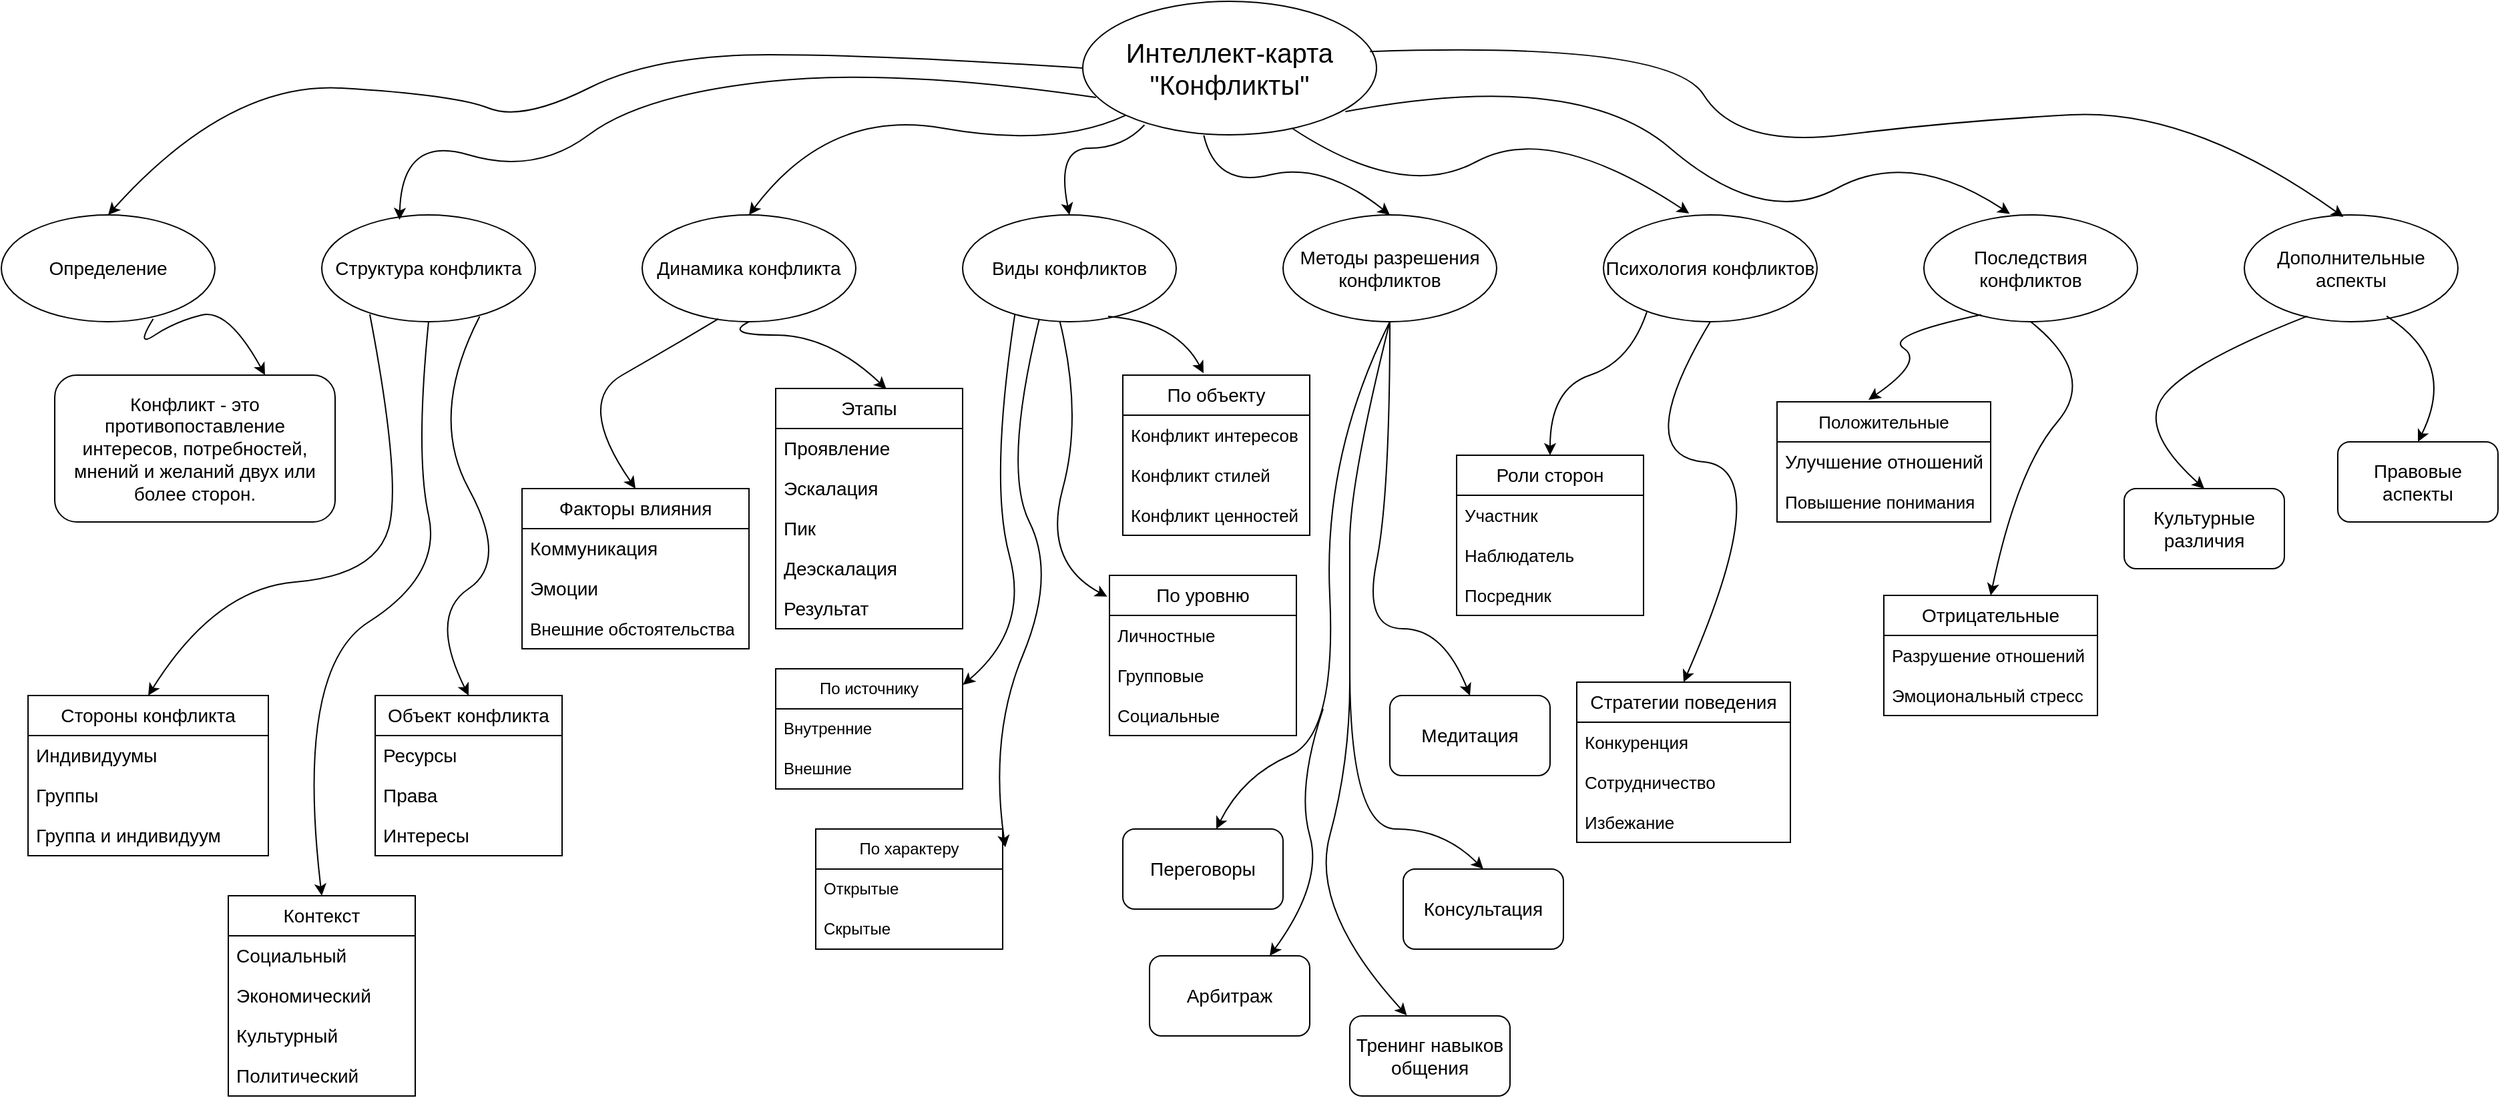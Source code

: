 <mxfile version="24.8.6">
  <diagram name="Страница — 1" id="paIcE8BOBFpO9ypmZAjZ">
    <mxGraphModel dx="2133" dy="1197" grid="1" gridSize="10" guides="1" tooltips="1" connect="1" arrows="1" fold="1" page="1" pageScale="1" pageWidth="1920" pageHeight="1200" math="0" shadow="0">
      <root>
        <mxCell id="0" />
        <mxCell id="1" parent="0" />
        <mxCell id="0v92rCCNr9GchGNWvFpu-1" value="&lt;font style=&quot;font-size: 20px;&quot;&gt;Интеллект-карта&lt;/font&gt;&lt;div style=&quot;font-size: 20px;&quot;&gt;&lt;font style=&quot;font-size: 20px;&quot;&gt;&quot;Конфликты&quot;&lt;/font&gt;&lt;/div&gt;" style="ellipse;whiteSpace=wrap;html=1;" vertex="1" parent="1">
          <mxGeometry x="850" width="220" height="100" as="geometry" />
        </mxCell>
        <mxCell id="0v92rCCNr9GchGNWvFpu-2" value="&lt;div style=&quot;font-size: 14px;&quot;&gt;&lt;span style=&quot;background-color: initial; font-size: 14px;&quot;&gt;Определение&lt;/span&gt;&lt;br style=&quot;font-size: 14px;&quot;&gt;&lt;/div&gt;" style="ellipse;whiteSpace=wrap;html=1;fontSize=14;" vertex="1" parent="1">
          <mxGeometry x="40" y="160" width="160" height="80" as="geometry" />
        </mxCell>
        <mxCell id="0v92rCCNr9GchGNWvFpu-3" value="" style="curved=1;endArrow=classic;html=1;rounded=0;exitX=0;exitY=0.5;exitDx=0;exitDy=0;entryX=0.5;entryY=0;entryDx=0;entryDy=0;" edge="1" parent="1" source="0v92rCCNr9GchGNWvFpu-1" target="0v92rCCNr9GchGNWvFpu-2">
          <mxGeometry width="50" height="50" relative="1" as="geometry">
            <mxPoint x="760" y="460" as="sourcePoint" />
            <mxPoint x="810" y="410" as="targetPoint" />
            <Array as="points">
              <mxPoint x="700" y="40" />
              <mxPoint x="530" y="40" />
              <mxPoint x="430" y="90" />
              <mxPoint x="380" y="70" />
              <mxPoint x="210" y="60" />
            </Array>
          </mxGeometry>
        </mxCell>
        <mxCell id="0v92rCCNr9GchGNWvFpu-4" value="&lt;span style=&quot;background-color: initial; font-size: 14px;&quot;&gt;Структура конфликта&lt;/span&gt;" style="ellipse;whiteSpace=wrap;html=1;fontSize=14;" vertex="1" parent="1">
          <mxGeometry x="280" y="160" width="160" height="80" as="geometry" />
        </mxCell>
        <mxCell id="0v92rCCNr9GchGNWvFpu-5" value="Динамика конфликта" style="ellipse;whiteSpace=wrap;html=1;fontSize=14;" vertex="1" parent="1">
          <mxGeometry x="520" y="160" width="160" height="80" as="geometry" />
        </mxCell>
        <mxCell id="0v92rCCNr9GchGNWvFpu-6" value="Виды конфликтов" style="ellipse;whiteSpace=wrap;html=1;fontSize=14;" vertex="1" parent="1">
          <mxGeometry x="760" y="160" width="160" height="80" as="geometry" />
        </mxCell>
        <mxCell id="0v92rCCNr9GchGNWvFpu-7" value="Методы разрешения конфликтов" style="ellipse;whiteSpace=wrap;html=1;fontSize=14;" vertex="1" parent="1">
          <mxGeometry x="1000" y="160" width="160" height="80" as="geometry" />
        </mxCell>
        <mxCell id="0v92rCCNr9GchGNWvFpu-8" value="Психология конфликтов" style="ellipse;whiteSpace=wrap;html=1;fontSize=14;" vertex="1" parent="1">
          <mxGeometry x="1240" y="160" width="160" height="80" as="geometry" />
        </mxCell>
        <mxCell id="0v92rCCNr9GchGNWvFpu-9" value="Последствия конфликтов" style="ellipse;whiteSpace=wrap;html=1;fontSize=14;" vertex="1" parent="1">
          <mxGeometry x="1480" y="160" width="160" height="80" as="geometry" />
        </mxCell>
        <mxCell id="0v92rCCNr9GchGNWvFpu-10" value="Дополнительные аспекты" style="ellipse;whiteSpace=wrap;html=1;fontSize=14;" vertex="1" parent="1">
          <mxGeometry x="1720" y="160" width="160" height="80" as="geometry" />
        </mxCell>
        <mxCell id="0v92rCCNr9GchGNWvFpu-11" value="Конфликт - это противопоставление интересов, потребностей, мнений и желаний двух или более сторон." style="rounded=1;whiteSpace=wrap;html=1;fontSize=14;" vertex="1" parent="1">
          <mxGeometry x="80" y="280" width="210" height="110" as="geometry" />
        </mxCell>
        <mxCell id="0v92rCCNr9GchGNWvFpu-12" value="" style="curved=1;endArrow=classic;html=1;rounded=0;exitX=0.711;exitY=0.973;exitDx=0;exitDy=0;exitPerimeter=0;entryX=0.75;entryY=0;entryDx=0;entryDy=0;fontSize=14;" edge="1" parent="1" source="0v92rCCNr9GchGNWvFpu-2" target="0v92rCCNr9GchGNWvFpu-11">
          <mxGeometry width="50" height="50" relative="1" as="geometry">
            <mxPoint x="510" y="440" as="sourcePoint" />
            <mxPoint x="560" y="390" as="targetPoint" />
            <Array as="points">
              <mxPoint x="140" y="260" />
              <mxPoint x="170" y="240" />
              <mxPoint x="210" y="230" />
            </Array>
          </mxGeometry>
        </mxCell>
        <mxCell id="0v92rCCNr9GchGNWvFpu-13" value="Стороны конфликта" style="swimlane;fontStyle=0;childLayout=stackLayout;horizontal=1;startSize=30;horizontalStack=0;resizeParent=1;resizeParentMax=0;resizeLast=0;collapsible=1;marginBottom=0;whiteSpace=wrap;html=1;fontSize=14;" vertex="1" parent="1">
          <mxGeometry x="60" y="520" width="180" height="120" as="geometry" />
        </mxCell>
        <mxCell id="0v92rCCNr9GchGNWvFpu-14" value="Индивидуумы" style="text;strokeColor=none;fillColor=none;align=left;verticalAlign=middle;spacingLeft=4;spacingRight=4;overflow=hidden;points=[[0,0.5],[1,0.5]];portConstraint=eastwest;rotatable=0;whiteSpace=wrap;html=1;fontSize=14;" vertex="1" parent="0v92rCCNr9GchGNWvFpu-13">
          <mxGeometry y="30" width="180" height="30" as="geometry" />
        </mxCell>
        <mxCell id="0v92rCCNr9GchGNWvFpu-15" value="Группы" style="text;strokeColor=none;fillColor=none;align=left;verticalAlign=middle;spacingLeft=4;spacingRight=4;overflow=hidden;points=[[0,0.5],[1,0.5]];portConstraint=eastwest;rotatable=0;whiteSpace=wrap;html=1;fontSize=14;" vertex="1" parent="0v92rCCNr9GchGNWvFpu-13">
          <mxGeometry y="60" width="180" height="30" as="geometry" />
        </mxCell>
        <mxCell id="0v92rCCNr9GchGNWvFpu-16" value="Группа и индивидуум" style="text;strokeColor=none;fillColor=none;align=left;verticalAlign=middle;spacingLeft=4;spacingRight=4;overflow=hidden;points=[[0,0.5],[1,0.5]];portConstraint=eastwest;rotatable=0;whiteSpace=wrap;html=1;fontSize=14;" vertex="1" parent="0v92rCCNr9GchGNWvFpu-13">
          <mxGeometry y="90" width="180" height="30" as="geometry" />
        </mxCell>
        <mxCell id="0v92rCCNr9GchGNWvFpu-17" value="Объект конфликта" style="swimlane;fontStyle=0;childLayout=stackLayout;horizontal=1;startSize=30;horizontalStack=0;resizeParent=1;resizeParentMax=0;resizeLast=0;collapsible=1;marginBottom=0;whiteSpace=wrap;html=1;fontSize=14;" vertex="1" parent="1">
          <mxGeometry x="320" y="520" width="140" height="120" as="geometry" />
        </mxCell>
        <mxCell id="0v92rCCNr9GchGNWvFpu-18" value="Ресурсы" style="text;strokeColor=none;fillColor=none;align=left;verticalAlign=middle;spacingLeft=4;spacingRight=4;overflow=hidden;points=[[0,0.5],[1,0.5]];portConstraint=eastwest;rotatable=0;whiteSpace=wrap;html=1;fontSize=14;" vertex="1" parent="0v92rCCNr9GchGNWvFpu-17">
          <mxGeometry y="30" width="140" height="30" as="geometry" />
        </mxCell>
        <mxCell id="0v92rCCNr9GchGNWvFpu-19" value="Права" style="text;strokeColor=none;fillColor=none;align=left;verticalAlign=middle;spacingLeft=4;spacingRight=4;overflow=hidden;points=[[0,0.5],[1,0.5]];portConstraint=eastwest;rotatable=0;whiteSpace=wrap;html=1;fontSize=14;" vertex="1" parent="0v92rCCNr9GchGNWvFpu-17">
          <mxGeometry y="60" width="140" height="30" as="geometry" />
        </mxCell>
        <mxCell id="0v92rCCNr9GchGNWvFpu-20" value="Интересы" style="text;strokeColor=none;fillColor=none;align=left;verticalAlign=middle;spacingLeft=4;spacingRight=4;overflow=hidden;points=[[0,0.5],[1,0.5]];portConstraint=eastwest;rotatable=0;whiteSpace=wrap;html=1;fontSize=14;" vertex="1" parent="0v92rCCNr9GchGNWvFpu-17">
          <mxGeometry y="90" width="140" height="30" as="geometry" />
        </mxCell>
        <mxCell id="0v92rCCNr9GchGNWvFpu-21" value="Контекст" style="swimlane;fontStyle=0;childLayout=stackLayout;horizontal=1;startSize=30;horizontalStack=0;resizeParent=1;resizeParentMax=0;resizeLast=0;collapsible=1;marginBottom=0;whiteSpace=wrap;html=1;fontSize=14;" vertex="1" parent="1">
          <mxGeometry x="210" y="670" width="140" height="150" as="geometry" />
        </mxCell>
        <mxCell id="0v92rCCNr9GchGNWvFpu-22" value="Социальный" style="text;strokeColor=none;fillColor=none;align=left;verticalAlign=middle;spacingLeft=4;spacingRight=4;overflow=hidden;points=[[0,0.5],[1,0.5]];portConstraint=eastwest;rotatable=0;whiteSpace=wrap;html=1;fontSize=14;" vertex="1" parent="0v92rCCNr9GchGNWvFpu-21">
          <mxGeometry y="30" width="140" height="30" as="geometry" />
        </mxCell>
        <mxCell id="0v92rCCNr9GchGNWvFpu-23" value="Экономический" style="text;strokeColor=none;fillColor=none;align=left;verticalAlign=middle;spacingLeft=4;spacingRight=4;overflow=hidden;points=[[0,0.5],[1,0.5]];portConstraint=eastwest;rotatable=0;whiteSpace=wrap;html=1;fontSize=14;" vertex="1" parent="0v92rCCNr9GchGNWvFpu-21">
          <mxGeometry y="60" width="140" height="30" as="geometry" />
        </mxCell>
        <mxCell id="0v92rCCNr9GchGNWvFpu-24" value="Культурный" style="text;strokeColor=none;fillColor=none;align=left;verticalAlign=middle;spacingLeft=4;spacingRight=4;overflow=hidden;points=[[0,0.5],[1,0.5]];portConstraint=eastwest;rotatable=0;whiteSpace=wrap;html=1;fontSize=14;" vertex="1" parent="0v92rCCNr9GchGNWvFpu-21">
          <mxGeometry y="90" width="140" height="30" as="geometry" />
        </mxCell>
        <mxCell id="0v92rCCNr9GchGNWvFpu-27" value="Политический" style="text;strokeColor=none;fillColor=none;align=left;verticalAlign=middle;spacingLeft=4;spacingRight=4;overflow=hidden;points=[[0,0.5],[1,0.5]];portConstraint=eastwest;rotatable=0;whiteSpace=wrap;html=1;fontSize=14;" vertex="1" parent="0v92rCCNr9GchGNWvFpu-21">
          <mxGeometry y="120" width="140" height="30" as="geometry" />
        </mxCell>
        <mxCell id="0v92rCCNr9GchGNWvFpu-28" value="" style="curved=1;endArrow=classic;html=1;rounded=0;exitX=0.225;exitY=0.931;exitDx=0;exitDy=0;entryX=0.5;entryY=0;entryDx=0;entryDy=0;exitPerimeter=0;fontSize=14;" edge="1" parent="1" source="0v92rCCNr9GchGNWvFpu-4" target="0v92rCCNr9GchGNWvFpu-13">
          <mxGeometry width="50" height="50" relative="1" as="geometry">
            <mxPoint x="510" y="600" as="sourcePoint" />
            <mxPoint x="560" y="550" as="targetPoint" />
            <Array as="points">
              <mxPoint x="340" y="360" />
              <mxPoint x="320" y="430" />
              <mxPoint x="200" y="440" />
            </Array>
          </mxGeometry>
        </mxCell>
        <mxCell id="0v92rCCNr9GchGNWvFpu-29" value="" style="curved=1;endArrow=classic;html=1;rounded=0;exitX=0.739;exitY=0.952;exitDx=0;exitDy=0;entryX=0.5;entryY=0;entryDx=0;entryDy=0;exitPerimeter=0;fontSize=14;" edge="1" parent="1" source="0v92rCCNr9GchGNWvFpu-4" target="0v92rCCNr9GchGNWvFpu-17">
          <mxGeometry width="50" height="50" relative="1" as="geometry">
            <mxPoint x="350" y="250" as="sourcePoint" />
            <mxPoint x="180" y="530" as="targetPoint" />
            <Array as="points">
              <mxPoint x="360" y="310" />
              <mxPoint x="420" y="420" />
              <mxPoint x="360" y="460" />
            </Array>
          </mxGeometry>
        </mxCell>
        <mxCell id="0v92rCCNr9GchGNWvFpu-30" value="" style="curved=1;endArrow=classic;html=1;rounded=0;exitX=0.5;exitY=1;exitDx=0;exitDy=0;entryX=0.5;entryY=0;entryDx=0;entryDy=0;fontSize=14;" edge="1" parent="1" source="0v92rCCNr9GchGNWvFpu-4" target="0v92rCCNr9GchGNWvFpu-21">
          <mxGeometry width="50" height="50" relative="1" as="geometry">
            <mxPoint x="379" y="246" as="sourcePoint" />
            <mxPoint x="400" y="530" as="targetPoint" />
            <Array as="points">
              <mxPoint x="350" y="340" />
              <mxPoint x="370" y="430" />
              <mxPoint x="260" y="500" />
            </Array>
          </mxGeometry>
        </mxCell>
        <mxCell id="0v92rCCNr9GchGNWvFpu-31" value="" style="curved=1;endArrow=classic;html=1;rounded=0;exitX=0.045;exitY=0.72;exitDx=0;exitDy=0;entryX=0.364;entryY=0.046;entryDx=0;entryDy=0;exitPerimeter=0;entryPerimeter=0;" edge="1" parent="1" source="0v92rCCNr9GchGNWvFpu-1" target="0v92rCCNr9GchGNWvFpu-4">
          <mxGeometry width="50" height="50" relative="1" as="geometry">
            <mxPoint x="910" y="50" as="sourcePoint" />
            <mxPoint x="110" y="170" as="targetPoint" />
            <Array as="points">
              <mxPoint x="710" y="50" />
              <mxPoint x="520" y="70" />
              <mxPoint x="440" y="130" />
              <mxPoint x="340" y="100" />
            </Array>
          </mxGeometry>
        </mxCell>
        <mxCell id="0v92rCCNr9GchGNWvFpu-32" value="Этапы" style="swimlane;fontStyle=0;childLayout=stackLayout;horizontal=1;startSize=30;horizontalStack=0;resizeParent=1;resizeParentMax=0;resizeLast=0;collapsible=1;marginBottom=0;whiteSpace=wrap;html=1;fontSize=14;" vertex="1" parent="1">
          <mxGeometry x="620" y="290" width="140" height="180" as="geometry" />
        </mxCell>
        <mxCell id="0v92rCCNr9GchGNWvFpu-33" value="Проявление" style="text;strokeColor=none;fillColor=none;align=left;verticalAlign=middle;spacingLeft=4;spacingRight=4;overflow=hidden;points=[[0,0.5],[1,0.5]];portConstraint=eastwest;rotatable=0;whiteSpace=wrap;html=1;fontSize=14;" vertex="1" parent="0v92rCCNr9GchGNWvFpu-32">
          <mxGeometry y="30" width="140" height="30" as="geometry" />
        </mxCell>
        <mxCell id="0v92rCCNr9GchGNWvFpu-34" value="Эскалация" style="text;strokeColor=none;fillColor=none;align=left;verticalAlign=middle;spacingLeft=4;spacingRight=4;overflow=hidden;points=[[0,0.5],[1,0.5]];portConstraint=eastwest;rotatable=0;whiteSpace=wrap;html=1;fontSize=14;" vertex="1" parent="0v92rCCNr9GchGNWvFpu-32">
          <mxGeometry y="60" width="140" height="30" as="geometry" />
        </mxCell>
        <mxCell id="0v92rCCNr9GchGNWvFpu-35" value="Пик" style="text;strokeColor=none;fillColor=none;align=left;verticalAlign=middle;spacingLeft=4;spacingRight=4;overflow=hidden;points=[[0,0.5],[1,0.5]];portConstraint=eastwest;rotatable=0;whiteSpace=wrap;html=1;fontSize=14;" vertex="1" parent="0v92rCCNr9GchGNWvFpu-32">
          <mxGeometry y="90" width="140" height="30" as="geometry" />
        </mxCell>
        <mxCell id="0v92rCCNr9GchGNWvFpu-37" value="Деэскалация" style="text;strokeColor=none;fillColor=none;align=left;verticalAlign=middle;spacingLeft=4;spacingRight=4;overflow=hidden;points=[[0,0.5],[1,0.5]];portConstraint=eastwest;rotatable=0;whiteSpace=wrap;html=1;fontSize=14;" vertex="1" parent="0v92rCCNr9GchGNWvFpu-32">
          <mxGeometry y="120" width="140" height="30" as="geometry" />
        </mxCell>
        <mxCell id="0v92rCCNr9GchGNWvFpu-36" value="Результат" style="text;strokeColor=none;fillColor=none;align=left;verticalAlign=middle;spacingLeft=4;spacingRight=4;overflow=hidden;points=[[0,0.5],[1,0.5]];portConstraint=eastwest;rotatable=0;whiteSpace=wrap;html=1;fontSize=14;" vertex="1" parent="0v92rCCNr9GchGNWvFpu-32">
          <mxGeometry y="150" width="140" height="30" as="geometry" />
        </mxCell>
        <mxCell id="0v92rCCNr9GchGNWvFpu-38" value="Факторы влияния" style="swimlane;fontStyle=0;childLayout=stackLayout;horizontal=1;startSize=30;horizontalStack=0;resizeParent=1;resizeParentMax=0;resizeLast=0;collapsible=1;marginBottom=0;whiteSpace=wrap;html=1;fontSize=14;" vertex="1" parent="1">
          <mxGeometry x="430" y="365" width="170" height="120" as="geometry">
            <mxRectangle x="430" y="365" width="150" height="30" as="alternateBounds" />
          </mxGeometry>
        </mxCell>
        <mxCell id="0v92rCCNr9GchGNWvFpu-39" value="Коммуникация" style="text;strokeColor=none;fillColor=none;align=left;verticalAlign=middle;spacingLeft=4;spacingRight=4;overflow=hidden;points=[[0,0.5],[1,0.5]];portConstraint=eastwest;rotatable=0;whiteSpace=wrap;html=1;fontSize=14;" vertex="1" parent="0v92rCCNr9GchGNWvFpu-38">
          <mxGeometry y="30" width="170" height="30" as="geometry" />
        </mxCell>
        <mxCell id="0v92rCCNr9GchGNWvFpu-40" value="Эмоции" style="text;strokeColor=none;fillColor=none;align=left;verticalAlign=middle;spacingLeft=4;spacingRight=4;overflow=hidden;points=[[0,0.5],[1,0.5]];portConstraint=eastwest;rotatable=0;whiteSpace=wrap;html=1;fontSize=14;" vertex="1" parent="0v92rCCNr9GchGNWvFpu-38">
          <mxGeometry y="60" width="170" height="30" as="geometry" />
        </mxCell>
        <mxCell id="0v92rCCNr9GchGNWvFpu-41" value="Внешние обстоятельства" style="text;strokeColor=none;fillColor=none;align=left;verticalAlign=middle;spacingLeft=4;spacingRight=4;overflow=hidden;points=[[0,0.5],[1,0.5]];portConstraint=eastwest;rotatable=0;whiteSpace=wrap;html=1;fontSize=13;" vertex="1" parent="0v92rCCNr9GchGNWvFpu-38">
          <mxGeometry y="90" width="170" height="30" as="geometry" />
        </mxCell>
        <mxCell id="0v92rCCNr9GchGNWvFpu-42" value="" style="curved=1;endArrow=classic;html=1;rounded=0;entryX=0.5;entryY=0;entryDx=0;entryDy=0;exitX=0.357;exitY=0.973;exitDx=0;exitDy=0;exitPerimeter=0;fontSize=14;" edge="1" parent="1" source="0v92rCCNr9GchGNWvFpu-5" target="0v92rCCNr9GchGNWvFpu-38">
          <mxGeometry width="50" height="50" relative="1" as="geometry">
            <mxPoint x="510" y="520" as="sourcePoint" />
            <mxPoint x="560" y="470" as="targetPoint" />
            <Array as="points">
              <mxPoint x="540" y="260" />
              <mxPoint x="470" y="300" />
            </Array>
          </mxGeometry>
        </mxCell>
        <mxCell id="0v92rCCNr9GchGNWvFpu-43" value="" style="curved=1;endArrow=classic;html=1;rounded=0;entryX=0.592;entryY=0.002;entryDx=0;entryDy=0;exitX=0.5;exitY=1;exitDx=0;exitDy=0;entryPerimeter=0;fontSize=14;" edge="1" parent="1" source="0v92rCCNr9GchGNWvFpu-5" target="0v92rCCNr9GchGNWvFpu-32">
          <mxGeometry width="50" height="50" relative="1" as="geometry">
            <mxPoint x="573" y="248" as="sourcePoint" />
            <mxPoint x="510" y="375" as="targetPoint" />
            <Array as="points">
              <mxPoint x="580" y="250" />
              <mxPoint x="660" y="250" />
            </Array>
          </mxGeometry>
        </mxCell>
        <mxCell id="0v92rCCNr9GchGNWvFpu-44" value="" style="curved=1;endArrow=classic;html=1;rounded=0;entryX=0.5;entryY=0;entryDx=0;entryDy=0;exitX=0;exitY=1;exitDx=0;exitDy=0;" edge="1" parent="1" source="0v92rCCNr9GchGNWvFpu-1" target="0v92rCCNr9GchGNWvFpu-5">
          <mxGeometry width="50" height="50" relative="1" as="geometry">
            <mxPoint x="510" y="520" as="sourcePoint" />
            <mxPoint x="560" y="470" as="targetPoint" />
            <Array as="points">
              <mxPoint x="830" y="110" />
              <mxPoint x="660" y="80" />
            </Array>
          </mxGeometry>
        </mxCell>
        <mxCell id="0v92rCCNr9GchGNWvFpu-46" value="По источнику" style="swimlane;fontStyle=0;childLayout=stackLayout;horizontal=1;startSize=30;horizontalStack=0;resizeParent=1;resizeParentMax=0;resizeLast=0;collapsible=1;marginBottom=0;whiteSpace=wrap;html=1;" vertex="1" parent="1">
          <mxGeometry x="620" y="500" width="140" height="90" as="geometry" />
        </mxCell>
        <mxCell id="0v92rCCNr9GchGNWvFpu-47" value="Внутренние" style="text;strokeColor=none;fillColor=none;align=left;verticalAlign=middle;spacingLeft=4;spacingRight=4;overflow=hidden;points=[[0,0.5],[1,0.5]];portConstraint=eastwest;rotatable=0;whiteSpace=wrap;html=1;" vertex="1" parent="0v92rCCNr9GchGNWvFpu-46">
          <mxGeometry y="30" width="140" height="30" as="geometry" />
        </mxCell>
        <mxCell id="0v92rCCNr9GchGNWvFpu-48" value="Внешние" style="text;strokeColor=none;fillColor=none;align=left;verticalAlign=middle;spacingLeft=4;spacingRight=4;overflow=hidden;points=[[0,0.5],[1,0.5]];portConstraint=eastwest;rotatable=0;whiteSpace=wrap;html=1;" vertex="1" parent="0v92rCCNr9GchGNWvFpu-46">
          <mxGeometry y="60" width="140" height="30" as="geometry" />
        </mxCell>
        <mxCell id="0v92rCCNr9GchGNWvFpu-50" value="По объекту" style="swimlane;fontStyle=0;childLayout=stackLayout;horizontal=1;startSize=30;horizontalStack=0;resizeParent=1;resizeParentMax=0;resizeLast=0;collapsible=1;marginBottom=0;whiteSpace=wrap;html=1;fontSize=14;" vertex="1" parent="1">
          <mxGeometry x="880" y="280" width="140" height="120" as="geometry" />
        </mxCell>
        <mxCell id="0v92rCCNr9GchGNWvFpu-51" value="Конфликт интересов" style="text;strokeColor=none;fillColor=none;align=left;verticalAlign=middle;spacingLeft=4;spacingRight=4;overflow=hidden;points=[[0,0.5],[1,0.5]];portConstraint=eastwest;rotatable=0;whiteSpace=wrap;html=1;fontSize=13;" vertex="1" parent="0v92rCCNr9GchGNWvFpu-50">
          <mxGeometry y="30" width="140" height="30" as="geometry" />
        </mxCell>
        <mxCell id="0v92rCCNr9GchGNWvFpu-52" value="Конфликт стилей" style="text;strokeColor=none;fillColor=none;align=left;verticalAlign=middle;spacingLeft=4;spacingRight=4;overflow=hidden;points=[[0,0.5],[1,0.5]];portConstraint=eastwest;rotatable=0;whiteSpace=wrap;html=1;fontSize=13;" vertex="1" parent="0v92rCCNr9GchGNWvFpu-50">
          <mxGeometry y="60" width="140" height="30" as="geometry" />
        </mxCell>
        <mxCell id="0v92rCCNr9GchGNWvFpu-53" value="Конфликт ценностей" style="text;strokeColor=none;fillColor=none;align=left;verticalAlign=middle;spacingLeft=4;spacingRight=4;overflow=hidden;points=[[0,0.5],[1,0.5]];portConstraint=eastwest;rotatable=0;whiteSpace=wrap;html=1;fontSize=13;" vertex="1" parent="0v92rCCNr9GchGNWvFpu-50">
          <mxGeometry y="90" width="140" height="30" as="geometry" />
        </mxCell>
        <mxCell id="0v92rCCNr9GchGNWvFpu-54" value="По уровню" style="swimlane;fontStyle=0;childLayout=stackLayout;horizontal=1;startSize=30;horizontalStack=0;resizeParent=1;resizeParentMax=0;resizeLast=0;collapsible=1;marginBottom=0;whiteSpace=wrap;html=1;fontSize=14;" vertex="1" parent="1">
          <mxGeometry x="870" y="430" width="140" height="120" as="geometry" />
        </mxCell>
        <mxCell id="0v92rCCNr9GchGNWvFpu-55" value="Личностные" style="text;strokeColor=none;fillColor=none;align=left;verticalAlign=middle;spacingLeft=4;spacingRight=4;overflow=hidden;points=[[0,0.5],[1,0.5]];portConstraint=eastwest;rotatable=0;whiteSpace=wrap;html=1;fontSize=13;" vertex="1" parent="0v92rCCNr9GchGNWvFpu-54">
          <mxGeometry y="30" width="140" height="30" as="geometry" />
        </mxCell>
        <mxCell id="0v92rCCNr9GchGNWvFpu-56" value="Групповые" style="text;strokeColor=none;fillColor=none;align=left;verticalAlign=middle;spacingLeft=4;spacingRight=4;overflow=hidden;points=[[0,0.5],[1,0.5]];portConstraint=eastwest;rotatable=0;whiteSpace=wrap;html=1;fontSize=13;" vertex="1" parent="0v92rCCNr9GchGNWvFpu-54">
          <mxGeometry y="60" width="140" height="30" as="geometry" />
        </mxCell>
        <mxCell id="0v92rCCNr9GchGNWvFpu-57" value="Социальные" style="text;strokeColor=none;fillColor=none;align=left;verticalAlign=middle;spacingLeft=4;spacingRight=4;overflow=hidden;points=[[0,0.5],[1,0.5]];portConstraint=eastwest;rotatable=0;whiteSpace=wrap;html=1;fontSize=13;" vertex="1" parent="0v92rCCNr9GchGNWvFpu-54">
          <mxGeometry y="90" width="140" height="30" as="geometry" />
        </mxCell>
        <mxCell id="0v92rCCNr9GchGNWvFpu-58" value="По характеру" style="swimlane;fontStyle=0;childLayout=stackLayout;horizontal=1;startSize=30;horizontalStack=0;resizeParent=1;resizeParentMax=0;resizeLast=0;collapsible=1;marginBottom=0;whiteSpace=wrap;html=1;" vertex="1" parent="1">
          <mxGeometry x="650" y="620" width="140" height="90" as="geometry" />
        </mxCell>
        <mxCell id="0v92rCCNr9GchGNWvFpu-59" value="Открытые" style="text;strokeColor=none;fillColor=none;align=left;verticalAlign=middle;spacingLeft=4;spacingRight=4;overflow=hidden;points=[[0,0.5],[1,0.5]];portConstraint=eastwest;rotatable=0;whiteSpace=wrap;html=1;" vertex="1" parent="0v92rCCNr9GchGNWvFpu-58">
          <mxGeometry y="30" width="140" height="30" as="geometry" />
        </mxCell>
        <mxCell id="0v92rCCNr9GchGNWvFpu-60" value="Скрытые" style="text;strokeColor=none;fillColor=none;align=left;verticalAlign=middle;spacingLeft=4;spacingRight=4;overflow=hidden;points=[[0,0.5],[1,0.5]];portConstraint=eastwest;rotatable=0;whiteSpace=wrap;html=1;" vertex="1" parent="0v92rCCNr9GchGNWvFpu-58">
          <mxGeometry y="60" width="140" height="30" as="geometry" />
        </mxCell>
        <mxCell id="0v92rCCNr9GchGNWvFpu-62" value="" style="curved=1;endArrow=classic;html=1;rounded=0;exitX=0.245;exitY=0.926;exitDx=0;exitDy=0;exitPerimeter=0;entryX=1.002;entryY=0.133;entryDx=0;entryDy=0;entryPerimeter=0;" edge="1" parent="1" source="0v92rCCNr9GchGNWvFpu-6" target="0v92rCCNr9GchGNWvFpu-46">
          <mxGeometry width="50" height="50" relative="1" as="geometry">
            <mxPoint x="890" y="660" as="sourcePoint" />
            <mxPoint x="940" y="610" as="targetPoint" />
            <Array as="points">
              <mxPoint x="780" y="360" />
              <mxPoint x="810" y="470" />
            </Array>
          </mxGeometry>
        </mxCell>
        <mxCell id="0v92rCCNr9GchGNWvFpu-63" value="" style="curved=1;endArrow=classic;html=1;rounded=0;exitX=0.359;exitY=0.974;exitDx=0;exitDy=0;exitPerimeter=0;entryX=1.014;entryY=0.152;entryDx=0;entryDy=0;entryPerimeter=0;" edge="1" parent="1" source="0v92rCCNr9GchGNWvFpu-6" target="0v92rCCNr9GchGNWvFpu-58">
          <mxGeometry width="50" height="50" relative="1" as="geometry">
            <mxPoint x="890" y="660" as="sourcePoint" />
            <mxPoint x="940" y="610" as="targetPoint" />
            <Array as="points">
              <mxPoint x="790" y="350" />
              <mxPoint x="830" y="430" />
              <mxPoint x="780" y="550" />
            </Array>
          </mxGeometry>
        </mxCell>
        <mxCell id="0v92rCCNr9GchGNWvFpu-64" value="" style="curved=1;endArrow=classic;html=1;rounded=0;exitX=0.681;exitY=0.95;exitDx=0;exitDy=0;exitPerimeter=0;entryX=0.432;entryY=-0.012;entryDx=0;entryDy=0;entryPerimeter=0;" edge="1" parent="1" source="0v92rCCNr9GchGNWvFpu-6" target="0v92rCCNr9GchGNWvFpu-50">
          <mxGeometry width="50" height="50" relative="1" as="geometry">
            <mxPoint x="920" y="400" as="sourcePoint" />
            <mxPoint x="970" y="350" as="targetPoint" />
            <Array as="points">
              <mxPoint x="920" y="240" />
            </Array>
          </mxGeometry>
        </mxCell>
        <mxCell id="0v92rCCNr9GchGNWvFpu-65" value="" style="curved=1;endArrow=classic;html=1;rounded=0;exitX=0.455;exitY=0.996;exitDx=0;exitDy=0;exitPerimeter=0;entryX=-0.012;entryY=0.133;entryDx=0;entryDy=0;entryPerimeter=0;" edge="1" parent="1" source="0v92rCCNr9GchGNWvFpu-6" target="0v92rCCNr9GchGNWvFpu-54">
          <mxGeometry width="50" height="50" relative="1" as="geometry">
            <mxPoint x="920" y="400" as="sourcePoint" />
            <mxPoint x="970" y="350" as="targetPoint" />
            <Array as="points">
              <mxPoint x="850" y="310" />
              <mxPoint x="820" y="420" />
            </Array>
          </mxGeometry>
        </mxCell>
        <mxCell id="0v92rCCNr9GchGNWvFpu-66" value="" style="curved=1;endArrow=classic;html=1;rounded=0;entryX=0.5;entryY=0;entryDx=0;entryDy=0;exitX=0.21;exitY=0.926;exitDx=0;exitDy=0;exitPerimeter=0;" edge="1" parent="1" source="0v92rCCNr9GchGNWvFpu-1" target="0v92rCCNr9GchGNWvFpu-6">
          <mxGeometry width="50" height="50" relative="1" as="geometry">
            <mxPoint x="930" y="420" as="sourcePoint" />
            <mxPoint x="980" y="370" as="targetPoint" />
            <Array as="points">
              <mxPoint x="880" y="110" />
              <mxPoint x="830" y="110" />
            </Array>
          </mxGeometry>
        </mxCell>
        <mxCell id="0v92rCCNr9GchGNWvFpu-71" value="" style="curved=1;endArrow=classic;html=1;rounded=0;exitX=0.5;exitY=1;exitDx=0;exitDy=0;entryX=0.5;entryY=0;entryDx=0;entryDy=0;" edge="1" parent="1" source="0v92rCCNr9GchGNWvFpu-7">
          <mxGeometry width="50" height="50" relative="1" as="geometry">
            <mxPoint x="1080" y="490" as="sourcePoint" />
            <mxPoint x="950" y="620" as="targetPoint" />
            <Array as="points">
              <mxPoint x="1030" y="340" />
              <mxPoint x="1040" y="550" />
              <mxPoint x="970" y="580" />
            </Array>
          </mxGeometry>
        </mxCell>
        <mxCell id="0v92rCCNr9GchGNWvFpu-72" value="" style="curved=1;endArrow=classic;html=1;rounded=0;exitX=0.412;exitY=1.004;exitDx=0;exitDy=0;exitPerimeter=0;entryX=0.5;entryY=0;entryDx=0;entryDy=0;" edge="1" parent="1" source="0v92rCCNr9GchGNWvFpu-1" target="0v92rCCNr9GchGNWvFpu-7">
          <mxGeometry width="50" height="50" relative="1" as="geometry">
            <mxPoint x="1080" y="490" as="sourcePoint" />
            <mxPoint x="1130" y="440" as="targetPoint" />
            <Array as="points">
              <mxPoint x="950" y="140" />
              <mxPoint x="1030" y="120" />
            </Array>
          </mxGeometry>
        </mxCell>
        <mxCell id="0v92rCCNr9GchGNWvFpu-73" value="Роли сторон" style="swimlane;fontStyle=0;childLayout=stackLayout;horizontal=1;startSize=30;horizontalStack=0;resizeParent=1;resizeParentMax=0;resizeLast=0;collapsible=1;marginBottom=0;whiteSpace=wrap;html=1;fontSize=14;" vertex="1" parent="1">
          <mxGeometry x="1130" y="340" width="140" height="120" as="geometry" />
        </mxCell>
        <mxCell id="0v92rCCNr9GchGNWvFpu-74" value="Участник" style="text;strokeColor=none;fillColor=none;align=left;verticalAlign=middle;spacingLeft=4;spacingRight=4;overflow=hidden;points=[[0,0.5],[1,0.5]];portConstraint=eastwest;rotatable=0;whiteSpace=wrap;html=1;fontSize=13;" vertex="1" parent="0v92rCCNr9GchGNWvFpu-73">
          <mxGeometry y="30" width="140" height="30" as="geometry" />
        </mxCell>
        <mxCell id="0v92rCCNr9GchGNWvFpu-75" value="Наблюдатель" style="text;strokeColor=none;fillColor=none;align=left;verticalAlign=middle;spacingLeft=4;spacingRight=4;overflow=hidden;points=[[0,0.5],[1,0.5]];portConstraint=eastwest;rotatable=0;whiteSpace=wrap;html=1;fontSize=13;" vertex="1" parent="0v92rCCNr9GchGNWvFpu-73">
          <mxGeometry y="60" width="140" height="30" as="geometry" />
        </mxCell>
        <mxCell id="0v92rCCNr9GchGNWvFpu-76" value="Посредник" style="text;strokeColor=none;fillColor=none;align=left;verticalAlign=middle;spacingLeft=4;spacingRight=4;overflow=hidden;points=[[0,0.5],[1,0.5]];portConstraint=eastwest;rotatable=0;whiteSpace=wrap;html=1;fontSize=13;" vertex="1" parent="0v92rCCNr9GchGNWvFpu-73">
          <mxGeometry y="90" width="140" height="30" as="geometry" />
        </mxCell>
        <mxCell id="0v92rCCNr9GchGNWvFpu-77" value="Стратегии поведения" style="swimlane;fontStyle=0;childLayout=stackLayout;horizontal=1;startSize=30;horizontalStack=0;resizeParent=1;resizeParentMax=0;resizeLast=0;collapsible=1;marginBottom=0;whiteSpace=wrap;html=1;fontSize=14;" vertex="1" parent="1">
          <mxGeometry x="1220" y="510" width="160" height="120" as="geometry" />
        </mxCell>
        <mxCell id="0v92rCCNr9GchGNWvFpu-78" value="Конкуренция" style="text;strokeColor=none;fillColor=none;align=left;verticalAlign=middle;spacingLeft=4;spacingRight=4;overflow=hidden;points=[[0,0.5],[1,0.5]];portConstraint=eastwest;rotatable=0;whiteSpace=wrap;html=1;fontSize=13;" vertex="1" parent="0v92rCCNr9GchGNWvFpu-77">
          <mxGeometry y="30" width="160" height="30" as="geometry" />
        </mxCell>
        <mxCell id="0v92rCCNr9GchGNWvFpu-79" value="Сотрудничество" style="text;strokeColor=none;fillColor=none;align=left;verticalAlign=middle;spacingLeft=4;spacingRight=4;overflow=hidden;points=[[0,0.5],[1,0.5]];portConstraint=eastwest;rotatable=0;whiteSpace=wrap;html=1;fontSize=13;" vertex="1" parent="0v92rCCNr9GchGNWvFpu-77">
          <mxGeometry y="60" width="160" height="30" as="geometry" />
        </mxCell>
        <mxCell id="0v92rCCNr9GchGNWvFpu-80" value="Избежание" style="text;strokeColor=none;fillColor=none;align=left;verticalAlign=middle;spacingLeft=4;spacingRight=4;overflow=hidden;points=[[0,0.5],[1,0.5]];portConstraint=eastwest;rotatable=0;whiteSpace=wrap;html=1;fontSize=13;" vertex="1" parent="0v92rCCNr9GchGNWvFpu-77">
          <mxGeometry y="90" width="160" height="30" as="geometry" />
        </mxCell>
        <mxCell id="0v92rCCNr9GchGNWvFpu-81" value="" style="curved=1;endArrow=classic;html=1;rounded=0;exitX=0.203;exitY=0.909;exitDx=0;exitDy=0;exitPerimeter=0;entryX=0.5;entryY=0;entryDx=0;entryDy=0;" edge="1" parent="1" source="0v92rCCNr9GchGNWvFpu-8" target="0v92rCCNr9GchGNWvFpu-73">
          <mxGeometry width="50" height="50" relative="1" as="geometry">
            <mxPoint x="1090" y="380" as="sourcePoint" />
            <mxPoint x="1140" y="330" as="targetPoint" />
            <Array as="points">
              <mxPoint x="1260" y="270" />
              <mxPoint x="1200" y="290" />
            </Array>
          </mxGeometry>
        </mxCell>
        <mxCell id="0v92rCCNr9GchGNWvFpu-82" value="" style="curved=1;endArrow=classic;html=1;rounded=0;exitX=0.5;exitY=1;exitDx=0;exitDy=0;entryX=0.5;entryY=0;entryDx=0;entryDy=0;" edge="1" parent="1" source="0v92rCCNr9GchGNWvFpu-8" target="0v92rCCNr9GchGNWvFpu-77">
          <mxGeometry width="50" height="50" relative="1" as="geometry">
            <mxPoint x="1090" y="380" as="sourcePoint" />
            <mxPoint x="1140" y="330" as="targetPoint" />
            <Array as="points">
              <mxPoint x="1260" y="340" />
              <mxPoint x="1370" y="350" />
            </Array>
          </mxGeometry>
        </mxCell>
        <mxCell id="0v92rCCNr9GchGNWvFpu-83" value="" style="curved=1;endArrow=classic;html=1;rounded=0;exitX=0.712;exitY=0.95;exitDx=0;exitDy=0;exitPerimeter=0;entryX=0.401;entryY=-0.014;entryDx=0;entryDy=0;entryPerimeter=0;" edge="1" parent="1" source="0v92rCCNr9GchGNWvFpu-1" target="0v92rCCNr9GchGNWvFpu-8">
          <mxGeometry width="50" height="50" relative="1" as="geometry">
            <mxPoint x="1090" y="380" as="sourcePoint" />
            <mxPoint x="1140" y="330" as="targetPoint" />
            <Array as="points">
              <mxPoint x="1090" y="150" />
              <mxPoint x="1200" y="90" />
            </Array>
          </mxGeometry>
        </mxCell>
        <mxCell id="0v92rCCNr9GchGNWvFpu-85" value="Переговоры" style="rounded=1;whiteSpace=wrap;html=1;fontSize=14;" vertex="1" parent="1">
          <mxGeometry x="880" y="620" width="120" height="60" as="geometry" />
        </mxCell>
        <mxCell id="0v92rCCNr9GchGNWvFpu-86" value="Тренинг навыков общения" style="rounded=1;whiteSpace=wrap;html=1;fontSize=14;" vertex="1" parent="1">
          <mxGeometry x="1050" y="760" width="120" height="60" as="geometry" />
        </mxCell>
        <mxCell id="0v92rCCNr9GchGNWvFpu-87" value="Консультация" style="rounded=1;whiteSpace=wrap;html=1;fontSize=14;" vertex="1" parent="1">
          <mxGeometry x="1090" y="650" width="120" height="60" as="geometry" />
        </mxCell>
        <mxCell id="0v92rCCNr9GchGNWvFpu-88" value="Арбитраж" style="rounded=1;whiteSpace=wrap;html=1;fontSize=14;" vertex="1" parent="1">
          <mxGeometry x="900" y="715" width="120" height="60" as="geometry" />
        </mxCell>
        <mxCell id="0v92rCCNr9GchGNWvFpu-89" value="Медитация" style="rounded=1;whiteSpace=wrap;html=1;fontSize=14;" vertex="1" parent="1">
          <mxGeometry x="1080" y="520" width="120" height="60" as="geometry" />
        </mxCell>
        <mxCell id="0v92rCCNr9GchGNWvFpu-90" value="" style="curved=1;endArrow=classic;html=1;rounded=0;entryX=0.75;entryY=0;entryDx=0;entryDy=0;" edge="1" parent="1" target="0v92rCCNr9GchGNWvFpu-88">
          <mxGeometry width="50" height="50" relative="1" as="geometry">
            <mxPoint x="1030" y="530" as="sourcePoint" />
            <mxPoint x="1060" y="560" as="targetPoint" />
            <Array as="points">
              <mxPoint x="1010" y="590" />
              <mxPoint x="1030" y="660" />
            </Array>
          </mxGeometry>
        </mxCell>
        <mxCell id="0v92rCCNr9GchGNWvFpu-91" value="" style="curved=1;endArrow=classic;html=1;rounded=0;entryX=0.356;entryY=-0.006;entryDx=0;entryDy=0;entryPerimeter=0;exitX=0.5;exitY=1;exitDx=0;exitDy=0;" edge="1" parent="1" source="0v92rCCNr9GchGNWvFpu-7" target="0v92rCCNr9GchGNWvFpu-86">
          <mxGeometry width="50" height="50" relative="1" as="geometry">
            <mxPoint x="1010" y="610" as="sourcePoint" />
            <mxPoint x="1060" y="560" as="targetPoint" />
            <Array as="points">
              <mxPoint x="1050" y="360" />
              <mxPoint x="1050" y="450" />
              <mxPoint x="1050" y="570" />
              <mxPoint x="1020" y="680" />
            </Array>
          </mxGeometry>
        </mxCell>
        <mxCell id="0v92rCCNr9GchGNWvFpu-93" value="" style="curved=1;endArrow=classic;html=1;rounded=0;entryX=0.5;entryY=0;entryDx=0;entryDy=0;" edge="1" parent="1" target="0v92rCCNr9GchGNWvFpu-87">
          <mxGeometry width="50" height="50" relative="1" as="geometry">
            <mxPoint x="1050" y="500" as="sourcePoint" />
            <mxPoint x="1060" y="560" as="targetPoint" />
            <Array as="points">
              <mxPoint x="1050" y="620" />
              <mxPoint x="1120" y="620" />
            </Array>
          </mxGeometry>
        </mxCell>
        <mxCell id="0v92rCCNr9GchGNWvFpu-94" value="" style="curved=1;endArrow=classic;html=1;rounded=0;exitX=0.5;exitY=1;exitDx=0;exitDy=0;entryX=0.5;entryY=0;entryDx=0;entryDy=0;" edge="1" parent="1" source="0v92rCCNr9GchGNWvFpu-7" target="0v92rCCNr9GchGNWvFpu-89">
          <mxGeometry width="50" height="50" relative="1" as="geometry">
            <mxPoint x="1010" y="610" as="sourcePoint" />
            <mxPoint x="1060" y="560" as="targetPoint" />
            <Array as="points">
              <mxPoint x="1080" y="370" />
              <mxPoint x="1060" y="470" />
              <mxPoint x="1120" y="470" />
            </Array>
          </mxGeometry>
        </mxCell>
        <mxCell id="0v92rCCNr9GchGNWvFpu-95" value="" style="curved=1;endArrow=classic;html=1;rounded=0;exitX=0.894;exitY=0.826;exitDx=0;exitDy=0;exitPerimeter=0;entryX=0.403;entryY=-0.01;entryDx=0;entryDy=0;entryPerimeter=0;" edge="1" parent="1" source="0v92rCCNr9GchGNWvFpu-1" target="0v92rCCNr9GchGNWvFpu-9">
          <mxGeometry width="50" height="50" relative="1" as="geometry">
            <mxPoint x="1210" y="510" as="sourcePoint" />
            <mxPoint x="1260" y="460" as="targetPoint" />
            <Array as="points">
              <mxPoint x="1220" y="50" />
              <mxPoint x="1360" y="170" />
              <mxPoint x="1470" y="110" />
            </Array>
          </mxGeometry>
        </mxCell>
        <mxCell id="0v92rCCNr9GchGNWvFpu-96" value="&lt;font style=&quot;font-size: 13px;&quot;&gt;Положительные&lt;/font&gt;" style="swimlane;fontStyle=0;childLayout=stackLayout;horizontal=1;startSize=30;horizontalStack=0;resizeParent=1;resizeParentMax=0;resizeLast=0;collapsible=1;marginBottom=0;whiteSpace=wrap;html=1;" vertex="1" parent="1">
          <mxGeometry x="1370" y="300" width="160" height="90" as="geometry" />
        </mxCell>
        <mxCell id="0v92rCCNr9GchGNWvFpu-97" value="Улучшение отношений" style="text;strokeColor=none;fillColor=none;align=left;verticalAlign=middle;spacingLeft=4;spacingRight=4;overflow=hidden;points=[[0,0.5],[1,0.5]];portConstraint=eastwest;rotatable=0;whiteSpace=wrap;html=1;fontSize=14;" vertex="1" parent="0v92rCCNr9GchGNWvFpu-96">
          <mxGeometry y="30" width="160" height="30" as="geometry" />
        </mxCell>
        <mxCell id="0v92rCCNr9GchGNWvFpu-98" value="&lt;font style=&quot;font-size: 13px;&quot;&gt;Повышение понимания&lt;/font&gt;" style="text;strokeColor=none;fillColor=none;align=left;verticalAlign=middle;spacingLeft=4;spacingRight=4;overflow=hidden;points=[[0,0.5],[1,0.5]];portConstraint=eastwest;rotatable=0;whiteSpace=wrap;html=1;" vertex="1" parent="0v92rCCNr9GchGNWvFpu-96">
          <mxGeometry y="60" width="160" height="30" as="geometry" />
        </mxCell>
        <mxCell id="0v92rCCNr9GchGNWvFpu-100" value="Отрицательные" style="swimlane;fontStyle=0;childLayout=stackLayout;horizontal=1;startSize=30;horizontalStack=0;resizeParent=1;resizeParentMax=0;resizeLast=0;collapsible=1;marginBottom=0;whiteSpace=wrap;html=1;fontSize=14;" vertex="1" parent="1">
          <mxGeometry x="1450" y="445" width="160" height="90" as="geometry" />
        </mxCell>
        <mxCell id="0v92rCCNr9GchGNWvFpu-101" value="Разрушение отношений" style="text;strokeColor=none;fillColor=none;align=left;verticalAlign=middle;spacingLeft=4;spacingRight=4;overflow=hidden;points=[[0,0.5],[1,0.5]];portConstraint=eastwest;rotatable=0;whiteSpace=wrap;html=1;fontSize=13;" vertex="1" parent="0v92rCCNr9GchGNWvFpu-100">
          <mxGeometry y="30" width="160" height="30" as="geometry" />
        </mxCell>
        <mxCell id="0v92rCCNr9GchGNWvFpu-102" value="Эмоциональный стресс" style="text;strokeColor=none;fillColor=none;align=left;verticalAlign=middle;spacingLeft=4;spacingRight=4;overflow=hidden;points=[[0,0.5],[1,0.5]];portConstraint=eastwest;rotatable=0;whiteSpace=wrap;html=1;fontSize=13;" vertex="1" parent="0v92rCCNr9GchGNWvFpu-100">
          <mxGeometry y="60" width="160" height="30" as="geometry" />
        </mxCell>
        <mxCell id="0v92rCCNr9GchGNWvFpu-103" value="" style="curved=1;endArrow=classic;html=1;rounded=0;exitX=0.268;exitY=0.934;exitDx=0;exitDy=0;exitPerimeter=0;entryX=0.428;entryY=-0.017;entryDx=0;entryDy=0;entryPerimeter=0;" edge="1" parent="1" source="0v92rCCNr9GchGNWvFpu-9" target="0v92rCCNr9GchGNWvFpu-96">
          <mxGeometry width="50" height="50" relative="1" as="geometry">
            <mxPoint x="1330" y="460" as="sourcePoint" />
            <mxPoint x="1380" y="410" as="targetPoint" />
            <Array as="points">
              <mxPoint x="1450" y="250" />
              <mxPoint x="1480" y="270" />
            </Array>
          </mxGeometry>
        </mxCell>
        <mxCell id="0v92rCCNr9GchGNWvFpu-104" value="" style="curved=1;endArrow=classic;html=1;rounded=0;exitX=0.5;exitY=1;exitDx=0;exitDy=0;entryX=0.5;entryY=0;entryDx=0;entryDy=0;" edge="1" parent="1" source="0v92rCCNr9GchGNWvFpu-9" target="0v92rCCNr9GchGNWvFpu-100">
          <mxGeometry width="50" height="50" relative="1" as="geometry">
            <mxPoint x="1330" y="460" as="sourcePoint" />
            <mxPoint x="1380" y="410" as="targetPoint" />
            <Array as="points">
              <mxPoint x="1610" y="280" />
              <mxPoint x="1550" y="350" />
            </Array>
          </mxGeometry>
        </mxCell>
        <mxCell id="0v92rCCNr9GchGNWvFpu-105" value="Культурные различия" style="rounded=1;whiteSpace=wrap;html=1;fontSize=14;" vertex="1" parent="1">
          <mxGeometry x="1630" y="365" width="120" height="60" as="geometry" />
        </mxCell>
        <mxCell id="0v92rCCNr9GchGNWvFpu-106" value="Правовые аспекты" style="rounded=1;whiteSpace=wrap;html=1;fontSize=14;" vertex="1" parent="1">
          <mxGeometry x="1790" y="330" width="120" height="60" as="geometry" />
        </mxCell>
        <mxCell id="0v92rCCNr9GchGNWvFpu-107" value="" style="curved=1;endArrow=classic;html=1;rounded=0;exitX=0.978;exitY=0.376;exitDx=0;exitDy=0;exitPerimeter=0;entryX=0.464;entryY=0.019;entryDx=0;entryDy=0;entryPerimeter=0;" edge="1" parent="1" source="0v92rCCNr9GchGNWvFpu-1" target="0v92rCCNr9GchGNWvFpu-10">
          <mxGeometry width="50" height="50" relative="1" as="geometry">
            <mxPoint x="1440" y="350" as="sourcePoint" />
            <mxPoint x="1490" y="300" as="targetPoint" />
            <Array as="points">
              <mxPoint x="1290" y="30" />
              <mxPoint x="1340" y="110" />
              <mxPoint x="1500" y="90" />
              <mxPoint x="1680" y="80" />
            </Array>
          </mxGeometry>
        </mxCell>
        <mxCell id="0v92rCCNr9GchGNWvFpu-108" value="" style="curved=1;endArrow=classic;html=1;rounded=0;exitX=0.295;exitY=0.948;exitDx=0;exitDy=0;exitPerimeter=0;entryX=0.5;entryY=0;entryDx=0;entryDy=0;" edge="1" parent="1" source="0v92rCCNr9GchGNWvFpu-10" target="0v92rCCNr9GchGNWvFpu-105">
          <mxGeometry width="50" height="50" relative="1" as="geometry">
            <mxPoint x="1530" y="430" as="sourcePoint" />
            <mxPoint x="1580" y="380" as="targetPoint" />
            <Array as="points">
              <mxPoint x="1680" y="270" />
              <mxPoint x="1640" y="320" />
            </Array>
          </mxGeometry>
        </mxCell>
        <mxCell id="0v92rCCNr9GchGNWvFpu-109" value="" style="curved=1;endArrow=classic;html=1;rounded=0;exitX=0.666;exitY=0.948;exitDx=0;exitDy=0;exitPerimeter=0;entryX=0.5;entryY=0;entryDx=0;entryDy=0;" edge="1" parent="1" source="0v92rCCNr9GchGNWvFpu-10" target="0v92rCCNr9GchGNWvFpu-106">
          <mxGeometry width="50" height="50" relative="1" as="geometry">
            <mxPoint x="1530" y="430" as="sourcePoint" />
            <mxPoint x="1580" y="380" as="targetPoint" />
            <Array as="points">
              <mxPoint x="1880" y="270" />
            </Array>
          </mxGeometry>
        </mxCell>
      </root>
    </mxGraphModel>
  </diagram>
</mxfile>
